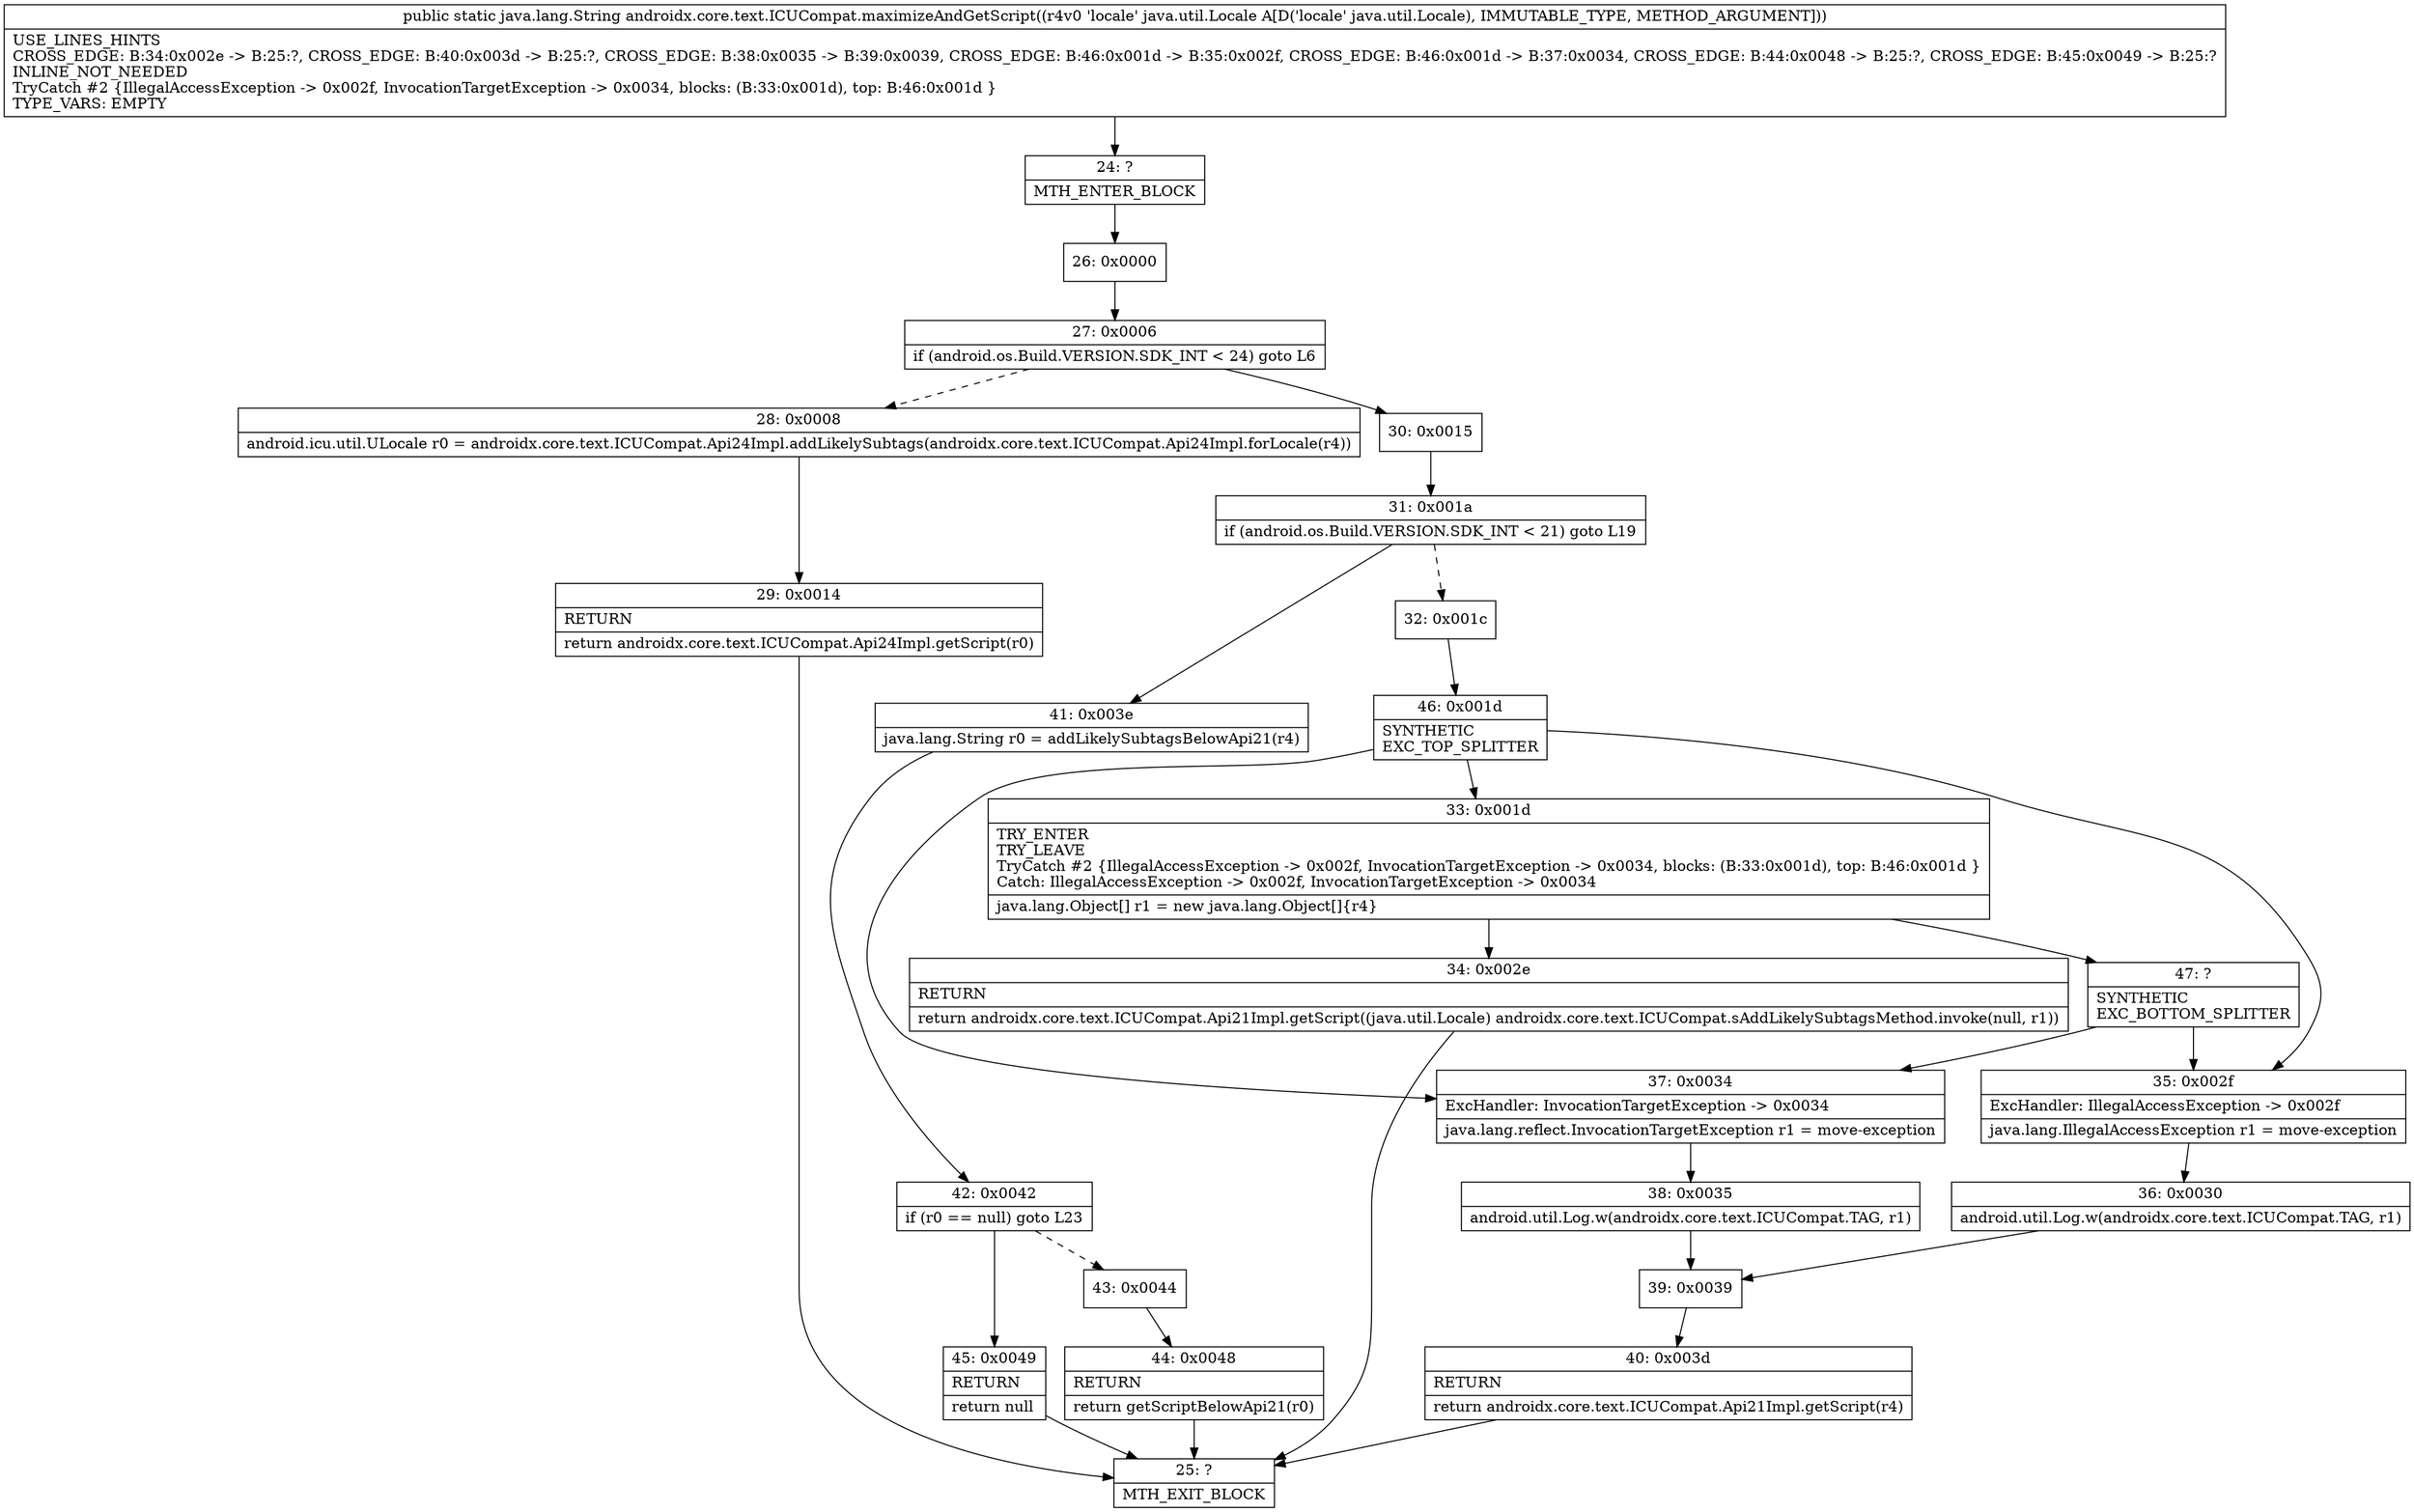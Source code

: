 digraph "CFG forandroidx.core.text.ICUCompat.maximizeAndGetScript(Ljava\/util\/Locale;)Ljava\/lang\/String;" {
Node_24 [shape=record,label="{24\:\ ?|MTH_ENTER_BLOCK\l}"];
Node_26 [shape=record,label="{26\:\ 0x0000}"];
Node_27 [shape=record,label="{27\:\ 0x0006|if (android.os.Build.VERSION.SDK_INT \< 24) goto L6\l}"];
Node_28 [shape=record,label="{28\:\ 0x0008|android.icu.util.ULocale r0 = androidx.core.text.ICUCompat.Api24Impl.addLikelySubtags(androidx.core.text.ICUCompat.Api24Impl.forLocale(r4))\l}"];
Node_29 [shape=record,label="{29\:\ 0x0014|RETURN\l|return androidx.core.text.ICUCompat.Api24Impl.getScript(r0)\l}"];
Node_25 [shape=record,label="{25\:\ ?|MTH_EXIT_BLOCK\l}"];
Node_30 [shape=record,label="{30\:\ 0x0015}"];
Node_31 [shape=record,label="{31\:\ 0x001a|if (android.os.Build.VERSION.SDK_INT \< 21) goto L19\l}"];
Node_32 [shape=record,label="{32\:\ 0x001c}"];
Node_46 [shape=record,label="{46\:\ 0x001d|SYNTHETIC\lEXC_TOP_SPLITTER\l}"];
Node_33 [shape=record,label="{33\:\ 0x001d|TRY_ENTER\lTRY_LEAVE\lTryCatch #2 \{IllegalAccessException \-\> 0x002f, InvocationTargetException \-\> 0x0034, blocks: (B:33:0x001d), top: B:46:0x001d \}\lCatch: IllegalAccessException \-\> 0x002f, InvocationTargetException \-\> 0x0034\l|java.lang.Object[] r1 = new java.lang.Object[]\{r4\}\l}"];
Node_34 [shape=record,label="{34\:\ 0x002e|RETURN\l|return androidx.core.text.ICUCompat.Api21Impl.getScript((java.util.Locale) androidx.core.text.ICUCompat.sAddLikelySubtagsMethod.invoke(null, r1))\l}"];
Node_47 [shape=record,label="{47\:\ ?|SYNTHETIC\lEXC_BOTTOM_SPLITTER\l}"];
Node_35 [shape=record,label="{35\:\ 0x002f|ExcHandler: IllegalAccessException \-\> 0x002f\l|java.lang.IllegalAccessException r1 = move\-exception\l}"];
Node_36 [shape=record,label="{36\:\ 0x0030|android.util.Log.w(androidx.core.text.ICUCompat.TAG, r1)\l}"];
Node_39 [shape=record,label="{39\:\ 0x0039}"];
Node_40 [shape=record,label="{40\:\ 0x003d|RETURN\l|return androidx.core.text.ICUCompat.Api21Impl.getScript(r4)\l}"];
Node_37 [shape=record,label="{37\:\ 0x0034|ExcHandler: InvocationTargetException \-\> 0x0034\l|java.lang.reflect.InvocationTargetException r1 = move\-exception\l}"];
Node_38 [shape=record,label="{38\:\ 0x0035|android.util.Log.w(androidx.core.text.ICUCompat.TAG, r1)\l}"];
Node_41 [shape=record,label="{41\:\ 0x003e|java.lang.String r0 = addLikelySubtagsBelowApi21(r4)\l}"];
Node_42 [shape=record,label="{42\:\ 0x0042|if (r0 == null) goto L23\l}"];
Node_43 [shape=record,label="{43\:\ 0x0044}"];
Node_44 [shape=record,label="{44\:\ 0x0048|RETURN\l|return getScriptBelowApi21(r0)\l}"];
Node_45 [shape=record,label="{45\:\ 0x0049|RETURN\l|return null\l}"];
MethodNode[shape=record,label="{public static java.lang.String androidx.core.text.ICUCompat.maximizeAndGetScript((r4v0 'locale' java.util.Locale A[D('locale' java.util.Locale), IMMUTABLE_TYPE, METHOD_ARGUMENT]))  | USE_LINES_HINTS\lCROSS_EDGE: B:34:0x002e \-\> B:25:?, CROSS_EDGE: B:40:0x003d \-\> B:25:?, CROSS_EDGE: B:38:0x0035 \-\> B:39:0x0039, CROSS_EDGE: B:46:0x001d \-\> B:35:0x002f, CROSS_EDGE: B:46:0x001d \-\> B:37:0x0034, CROSS_EDGE: B:44:0x0048 \-\> B:25:?, CROSS_EDGE: B:45:0x0049 \-\> B:25:?\lINLINE_NOT_NEEDED\lTryCatch #2 \{IllegalAccessException \-\> 0x002f, InvocationTargetException \-\> 0x0034, blocks: (B:33:0x001d), top: B:46:0x001d \}\lTYPE_VARS: EMPTY\l}"];
MethodNode -> Node_24;Node_24 -> Node_26;
Node_26 -> Node_27;
Node_27 -> Node_28[style=dashed];
Node_27 -> Node_30;
Node_28 -> Node_29;
Node_29 -> Node_25;
Node_30 -> Node_31;
Node_31 -> Node_32[style=dashed];
Node_31 -> Node_41;
Node_32 -> Node_46;
Node_46 -> Node_33;
Node_46 -> Node_35;
Node_46 -> Node_37;
Node_33 -> Node_34;
Node_33 -> Node_47;
Node_34 -> Node_25;
Node_47 -> Node_35;
Node_47 -> Node_37;
Node_35 -> Node_36;
Node_36 -> Node_39;
Node_39 -> Node_40;
Node_40 -> Node_25;
Node_37 -> Node_38;
Node_38 -> Node_39;
Node_41 -> Node_42;
Node_42 -> Node_43[style=dashed];
Node_42 -> Node_45;
Node_43 -> Node_44;
Node_44 -> Node_25;
Node_45 -> Node_25;
}

